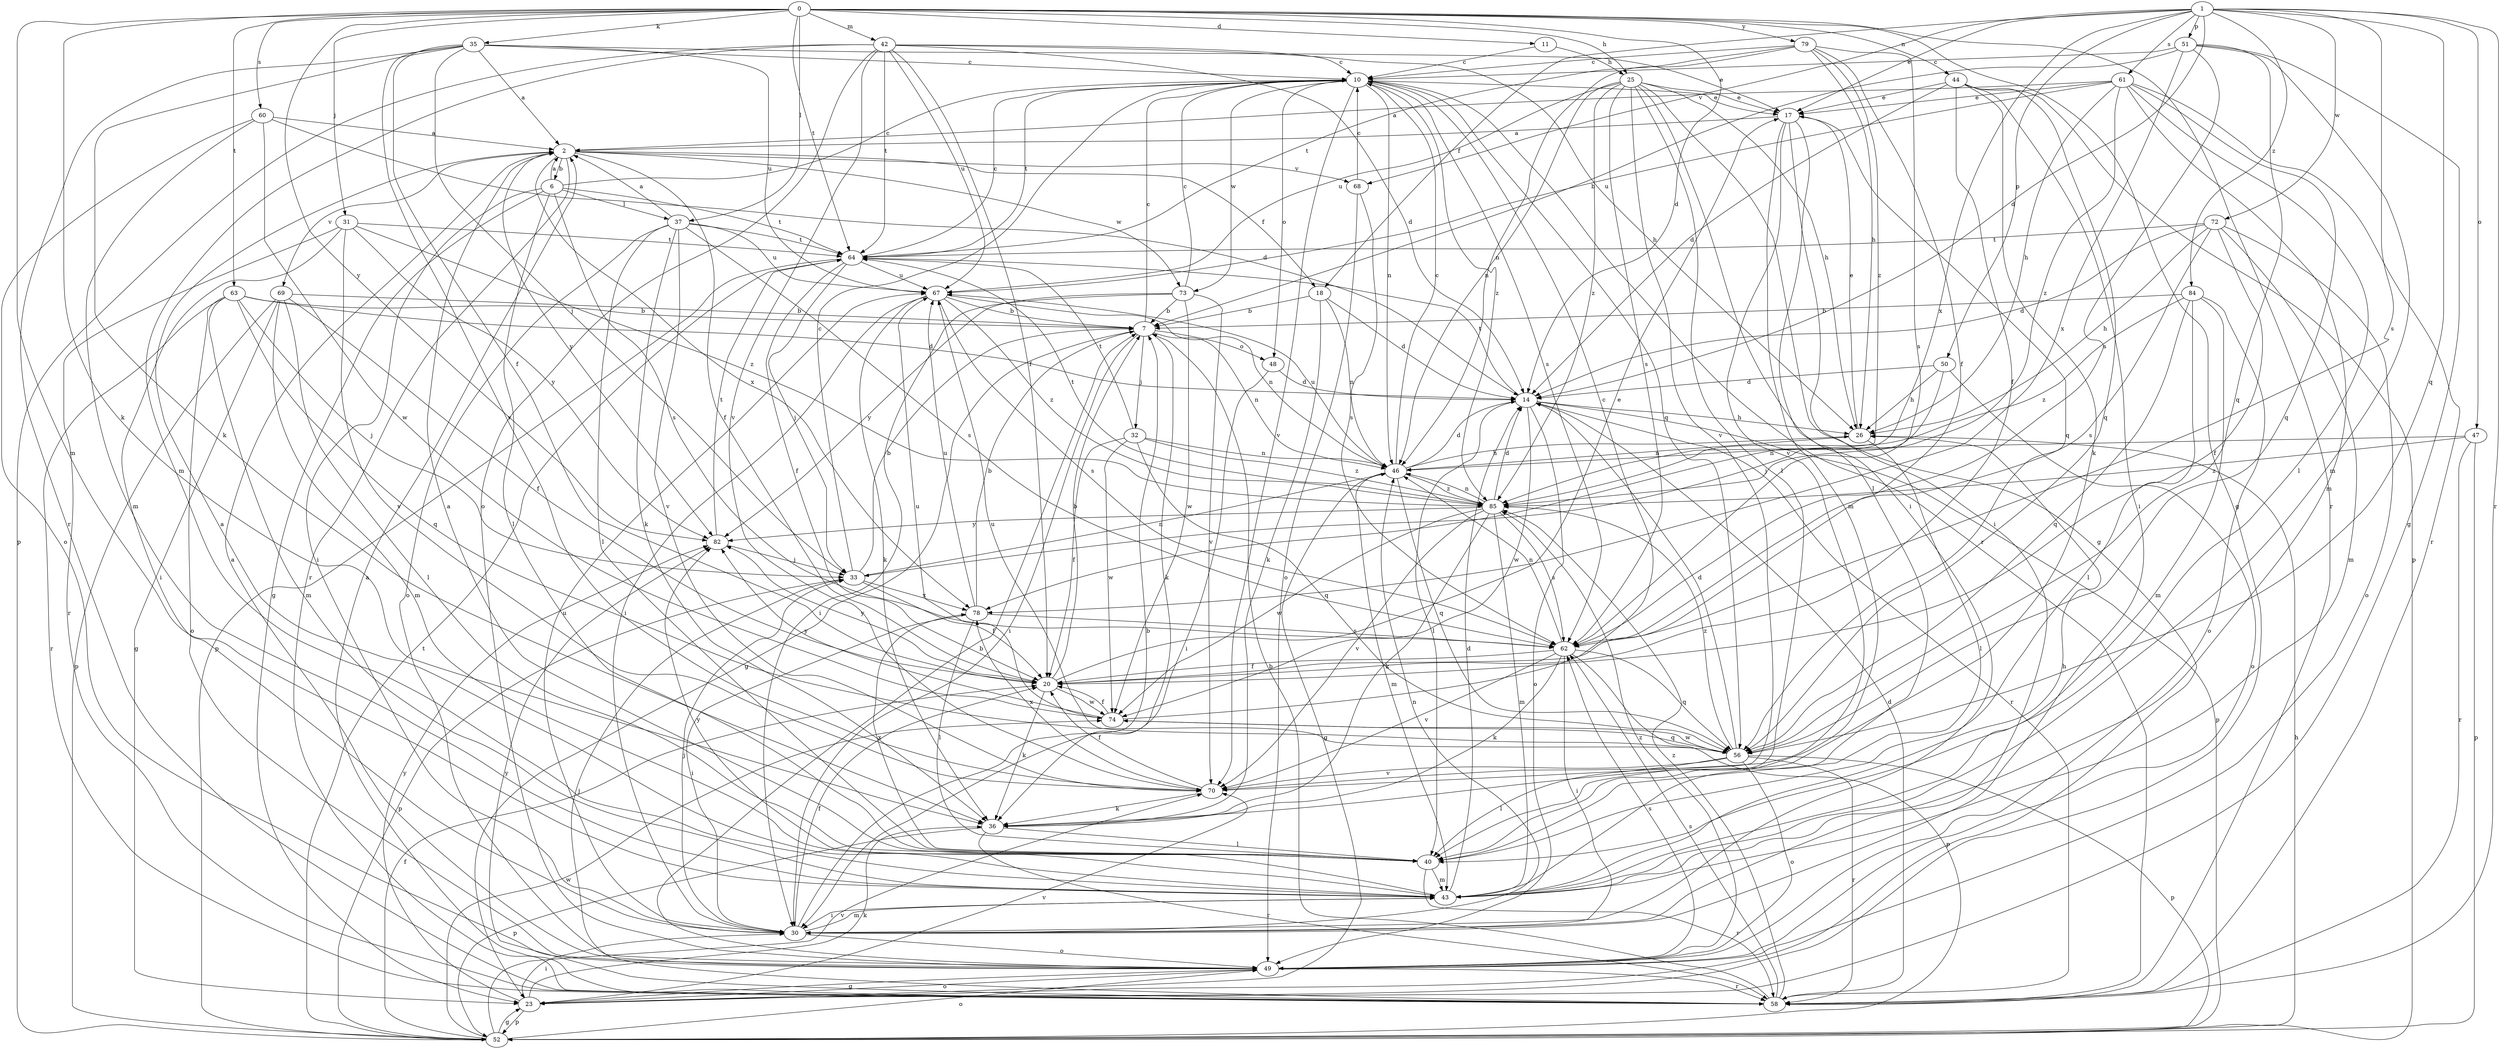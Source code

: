 strict digraph  {
0;
1;
2;
6;
7;
10;
11;
14;
17;
18;
20;
23;
25;
26;
30;
31;
32;
33;
35;
36;
37;
40;
42;
43;
44;
46;
47;
48;
49;
50;
51;
52;
56;
58;
60;
61;
62;
63;
64;
67;
68;
69;
70;
72;
73;
74;
78;
79;
82;
84;
85;
0 -> 11  [label=d];
0 -> 14  [label=d];
0 -> 23  [label=g];
0 -> 25  [label=h];
0 -> 31  [label=j];
0 -> 35  [label=k];
0 -> 36  [label=k];
0 -> 37  [label=l];
0 -> 42  [label=m];
0 -> 43  [label=m];
0 -> 44  [label=n];
0 -> 58  [label=r];
0 -> 60  [label=s];
0 -> 63  [label=t];
0 -> 64  [label=t];
0 -> 79  [label=y];
0 -> 82  [label=y];
1 -> 14  [label=d];
1 -> 17  [label=e];
1 -> 18  [label=f];
1 -> 47  [label=o];
1 -> 50  [label=p];
1 -> 51  [label=p];
1 -> 56  [label=q];
1 -> 58  [label=r];
1 -> 61  [label=s];
1 -> 62  [label=s];
1 -> 68  [label=v];
1 -> 72  [label=w];
1 -> 78  [label=x];
1 -> 84  [label=z];
2 -> 6  [label=b];
2 -> 18  [label=f];
2 -> 20  [label=f];
2 -> 58  [label=r];
2 -> 68  [label=v];
2 -> 69  [label=v];
2 -> 73  [label=w];
2 -> 78  [label=x];
2 -> 82  [label=y];
6 -> 2  [label=a];
6 -> 10  [label=c];
6 -> 23  [label=g];
6 -> 30  [label=i];
6 -> 37  [label=l];
6 -> 40  [label=l];
6 -> 62  [label=s];
6 -> 64  [label=t];
7 -> 10  [label=c];
7 -> 23  [label=g];
7 -> 30  [label=i];
7 -> 32  [label=j];
7 -> 36  [label=k];
7 -> 46  [label=n];
7 -> 48  [label=o];
10 -> 17  [label=e];
10 -> 46  [label=n];
10 -> 48  [label=o];
10 -> 56  [label=q];
10 -> 58  [label=r];
10 -> 62  [label=s];
10 -> 64  [label=t];
10 -> 70  [label=v];
10 -> 73  [label=w];
10 -> 85  [label=z];
11 -> 10  [label=c];
11 -> 25  [label=h];
14 -> 26  [label=h];
14 -> 40  [label=l];
14 -> 49  [label=o];
14 -> 52  [label=p];
14 -> 58  [label=r];
14 -> 64  [label=t];
14 -> 74  [label=w];
17 -> 2  [label=a];
17 -> 30  [label=i];
17 -> 40  [label=l];
17 -> 43  [label=m];
17 -> 56  [label=q];
17 -> 70  [label=v];
18 -> 7  [label=b];
18 -> 14  [label=d];
18 -> 36  [label=k];
18 -> 46  [label=n];
20 -> 7  [label=b];
20 -> 17  [label=e];
20 -> 36  [label=k];
20 -> 74  [label=w];
20 -> 82  [label=y];
23 -> 30  [label=i];
23 -> 36  [label=k];
23 -> 49  [label=o];
23 -> 52  [label=p];
23 -> 70  [label=v];
23 -> 82  [label=y];
25 -> 17  [label=e];
25 -> 23  [label=g];
25 -> 26  [label=h];
25 -> 30  [label=i];
25 -> 40  [label=l];
25 -> 46  [label=n];
25 -> 62  [label=s];
25 -> 67  [label=u];
25 -> 70  [label=v];
25 -> 85  [label=z];
26 -> 17  [label=e];
26 -> 40  [label=l];
26 -> 46  [label=n];
30 -> 7  [label=b];
30 -> 20  [label=f];
30 -> 33  [label=j];
30 -> 43  [label=m];
30 -> 46  [label=n];
30 -> 49  [label=o];
30 -> 67  [label=u];
31 -> 30  [label=i];
31 -> 58  [label=r];
31 -> 64  [label=t];
31 -> 70  [label=v];
31 -> 82  [label=y];
31 -> 85  [label=z];
32 -> 20  [label=f];
32 -> 46  [label=n];
32 -> 56  [label=q];
32 -> 64  [label=t];
32 -> 74  [label=w];
32 -> 85  [label=z];
33 -> 7  [label=b];
33 -> 10  [label=c];
33 -> 20  [label=f];
33 -> 46  [label=n];
33 -> 52  [label=p];
33 -> 78  [label=x];
35 -> 2  [label=a];
35 -> 10  [label=c];
35 -> 17  [label=e];
35 -> 20  [label=f];
35 -> 33  [label=j];
35 -> 36  [label=k];
35 -> 58  [label=r];
35 -> 67  [label=u];
35 -> 70  [label=v];
36 -> 40  [label=l];
36 -> 52  [label=p];
36 -> 58  [label=r];
37 -> 2  [label=a];
37 -> 36  [label=k];
37 -> 40  [label=l];
37 -> 49  [label=o];
37 -> 62  [label=s];
37 -> 64  [label=t];
37 -> 67  [label=u];
37 -> 70  [label=v];
40 -> 2  [label=a];
40 -> 43  [label=m];
40 -> 58  [label=r];
40 -> 78  [label=x];
42 -> 10  [label=c];
42 -> 14  [label=d];
42 -> 20  [label=f];
42 -> 26  [label=h];
42 -> 43  [label=m];
42 -> 49  [label=o];
42 -> 52  [label=p];
42 -> 64  [label=t];
42 -> 67  [label=u];
42 -> 70  [label=v];
43 -> 2  [label=a];
43 -> 14  [label=d];
43 -> 26  [label=h];
43 -> 30  [label=i];
43 -> 82  [label=y];
44 -> 14  [label=d];
44 -> 17  [label=e];
44 -> 20  [label=f];
44 -> 30  [label=i];
44 -> 36  [label=k];
44 -> 52  [label=p];
44 -> 56  [label=q];
46 -> 10  [label=c];
46 -> 14  [label=d];
46 -> 23  [label=g];
46 -> 26  [label=h];
46 -> 43  [label=m];
46 -> 56  [label=q];
46 -> 67  [label=u];
46 -> 85  [label=z];
47 -> 46  [label=n];
47 -> 52  [label=p];
47 -> 58  [label=r];
47 -> 85  [label=z];
48 -> 14  [label=d];
48 -> 30  [label=i];
49 -> 2  [label=a];
49 -> 7  [label=b];
49 -> 23  [label=g];
49 -> 58  [label=r];
49 -> 62  [label=s];
49 -> 85  [label=z];
50 -> 14  [label=d];
50 -> 26  [label=h];
50 -> 33  [label=j];
50 -> 49  [label=o];
51 -> 7  [label=b];
51 -> 10  [label=c];
51 -> 23  [label=g];
51 -> 43  [label=m];
51 -> 56  [label=q];
51 -> 62  [label=s];
51 -> 78  [label=x];
52 -> 20  [label=f];
52 -> 23  [label=g];
52 -> 26  [label=h];
52 -> 49  [label=o];
52 -> 64  [label=t];
52 -> 70  [label=v];
52 -> 74  [label=w];
56 -> 14  [label=d];
56 -> 40  [label=l];
56 -> 49  [label=o];
56 -> 52  [label=p];
56 -> 58  [label=r];
56 -> 67  [label=u];
56 -> 70  [label=v];
56 -> 74  [label=w];
56 -> 85  [label=z];
58 -> 2  [label=a];
58 -> 7  [label=b];
58 -> 14  [label=d];
58 -> 33  [label=j];
58 -> 62  [label=s];
58 -> 82  [label=y];
58 -> 85  [label=z];
60 -> 2  [label=a];
60 -> 14  [label=d];
60 -> 43  [label=m];
60 -> 49  [label=o];
60 -> 74  [label=w];
61 -> 2  [label=a];
61 -> 17  [label=e];
61 -> 26  [label=h];
61 -> 40  [label=l];
61 -> 43  [label=m];
61 -> 56  [label=q];
61 -> 58  [label=r];
61 -> 67  [label=u];
61 -> 85  [label=z];
62 -> 20  [label=f];
62 -> 30  [label=i];
62 -> 36  [label=k];
62 -> 46  [label=n];
62 -> 52  [label=p];
62 -> 56  [label=q];
62 -> 70  [label=v];
63 -> 7  [label=b];
63 -> 14  [label=d];
63 -> 33  [label=j];
63 -> 43  [label=m];
63 -> 49  [label=o];
63 -> 56  [label=q];
63 -> 58  [label=r];
64 -> 10  [label=c];
64 -> 20  [label=f];
64 -> 33  [label=j];
64 -> 52  [label=p];
64 -> 67  [label=u];
67 -> 7  [label=b];
67 -> 30  [label=i];
67 -> 36  [label=k];
67 -> 46  [label=n];
67 -> 62  [label=s];
67 -> 85  [label=z];
68 -> 10  [label=c];
68 -> 49  [label=o];
68 -> 62  [label=s];
69 -> 7  [label=b];
69 -> 20  [label=f];
69 -> 23  [label=g];
69 -> 40  [label=l];
69 -> 43  [label=m];
69 -> 52  [label=p];
70 -> 20  [label=f];
70 -> 36  [label=k];
70 -> 78  [label=x];
72 -> 14  [label=d];
72 -> 20  [label=f];
72 -> 26  [label=h];
72 -> 43  [label=m];
72 -> 49  [label=o];
72 -> 62  [label=s];
72 -> 64  [label=t];
73 -> 7  [label=b];
73 -> 10  [label=c];
73 -> 30  [label=i];
73 -> 70  [label=v];
73 -> 74  [label=w];
73 -> 82  [label=y];
74 -> 10  [label=c];
74 -> 20  [label=f];
74 -> 56  [label=q];
74 -> 67  [label=u];
74 -> 82  [label=y];
78 -> 7  [label=b];
78 -> 30  [label=i];
78 -> 40  [label=l];
78 -> 62  [label=s];
78 -> 67  [label=u];
79 -> 10  [label=c];
79 -> 20  [label=f];
79 -> 26  [label=h];
79 -> 46  [label=n];
79 -> 62  [label=s];
79 -> 64  [label=t];
79 -> 85  [label=z];
82 -> 33  [label=j];
82 -> 64  [label=t];
84 -> 7  [label=b];
84 -> 40  [label=l];
84 -> 43  [label=m];
84 -> 49  [label=o];
84 -> 56  [label=q];
84 -> 85  [label=z];
85 -> 14  [label=d];
85 -> 36  [label=k];
85 -> 43  [label=m];
85 -> 46  [label=n];
85 -> 62  [label=s];
85 -> 64  [label=t];
85 -> 70  [label=v];
85 -> 74  [label=w];
85 -> 82  [label=y];
}
